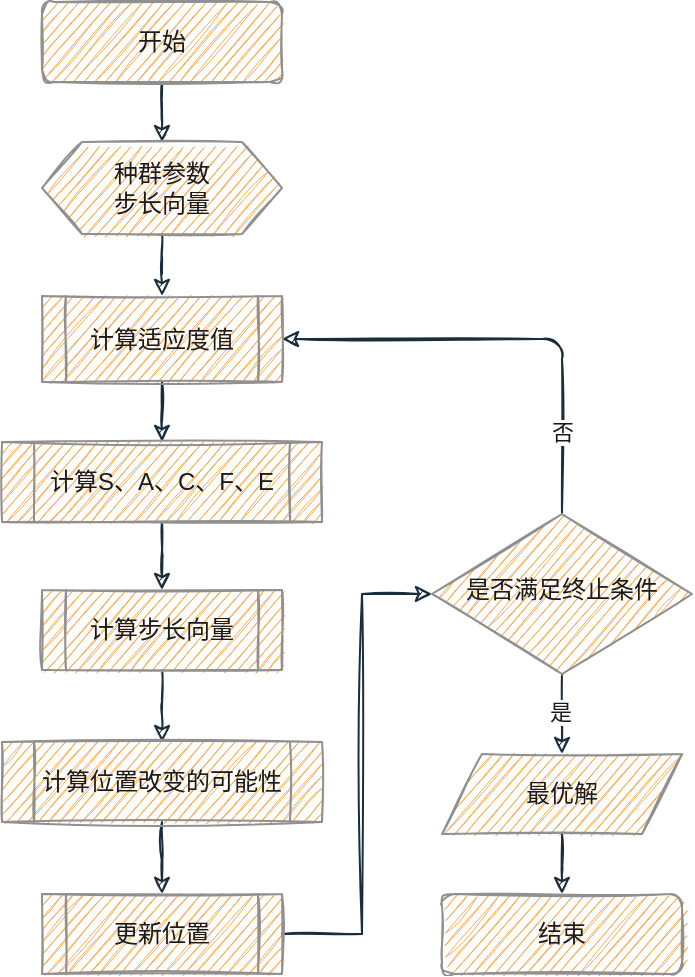 <mxfile version="16.5.6" type="github">
  <diagram id="C5RBs43oDa-KdzZeNtuy" name="Page-1">
    <mxGraphModel dx="1298" dy="654" grid="1" gridSize="10" guides="1" tooltips="1" connect="1" arrows="1" fold="1" page="1" pageScale="1" pageWidth="827" pageHeight="1169" background="none" math="0" shadow="0">
      <root>
        <mxCell id="WIyWlLk6GJQsqaUBKTNV-0" />
        <mxCell id="WIyWlLk6GJQsqaUBKTNV-1" parent="WIyWlLk6GJQsqaUBKTNV-0" />
        <mxCell id="bW9ENUSjx357nEFcthER-5" style="edgeStyle=orthogonalEdgeStyle;rounded=0;orthogonalLoop=1;jettySize=auto;html=1;entryX=0.5;entryY=0;entryDx=0;entryDy=0;sketch=1;labelBackgroundColor=#EEEEEE;strokeColor=#182E3E;fontColor=#1A1A1A;" edge="1" parent="WIyWlLk6GJQsqaUBKTNV-1" source="WIyWlLk6GJQsqaUBKTNV-3" target="bW9ENUSjx357nEFcthER-4">
          <mxGeometry relative="1" as="geometry" />
        </mxCell>
        <mxCell id="WIyWlLk6GJQsqaUBKTNV-3" value="开始" style="rounded=1;whiteSpace=wrap;html=1;fontSize=12;glass=0;strokeWidth=1;shadow=0;sketch=1;fillColor=#F5AB50;strokeColor=#909090;fontColor=#1A1A1A;" parent="WIyWlLk6GJQsqaUBKTNV-1" vertex="1">
          <mxGeometry x="160" y="80" width="120" height="40" as="geometry" />
        </mxCell>
        <mxCell id="bW9ENUSjx357nEFcthER-25" value="" style="edgeStyle=orthogonalEdgeStyle;rounded=0;orthogonalLoop=1;jettySize=auto;html=1;sketch=1;labelBackgroundColor=#EEEEEE;strokeColor=#182E3E;fontColor=#1A1A1A;" edge="1" parent="WIyWlLk6GJQsqaUBKTNV-1" source="WIyWlLk6GJQsqaUBKTNV-6" target="bW9ENUSjx357nEFcthER-24">
          <mxGeometry relative="1" as="geometry">
            <Array as="points">
              <mxPoint x="420" y="470" />
              <mxPoint x="420" y="470" />
            </Array>
          </mxGeometry>
        </mxCell>
        <mxCell id="bW9ENUSjx357nEFcthER-34" value="是" style="edgeLabel;html=1;align=center;verticalAlign=middle;resizable=0;points=[];fontColor=#1A1A1A;" vertex="1" connectable="0" parent="bW9ENUSjx357nEFcthER-25">
          <mxGeometry x="0.226" y="-1" relative="1" as="geometry">
            <mxPoint y="-6" as="offset" />
          </mxGeometry>
        </mxCell>
        <mxCell id="bW9ENUSjx357nEFcthER-31" style="edgeStyle=orthogonalEdgeStyle;curved=0;rounded=1;sketch=1;orthogonalLoop=1;jettySize=auto;html=1;exitX=0.5;exitY=0;exitDx=0;exitDy=0;entryX=1;entryY=0.5;entryDx=0;entryDy=0;fontColor=#1A1A1A;strokeColor=#182E3E;" edge="1" parent="WIyWlLk6GJQsqaUBKTNV-1" source="WIyWlLk6GJQsqaUBKTNV-6" target="bW9ENUSjx357nEFcthER-6">
          <mxGeometry relative="1" as="geometry" />
        </mxCell>
        <mxCell id="bW9ENUSjx357nEFcthER-32" value="否" style="edgeLabel;html=1;align=center;verticalAlign=middle;resizable=0;points=[];fontColor=#1A1A1A;" vertex="1" connectable="0" parent="bW9ENUSjx357nEFcthER-31">
          <mxGeometry x="-0.046" relative="1" as="geometry">
            <mxPoint x="21" y="46" as="offset" />
          </mxGeometry>
        </mxCell>
        <mxCell id="WIyWlLk6GJQsqaUBKTNV-6" value="是否满足终止条件" style="rhombus;whiteSpace=wrap;html=1;shadow=0;fontFamily=Helvetica;fontSize=12;align=center;strokeWidth=1;spacing=6;spacingTop=-4;sketch=1;rounded=0;fillColor=#F5AB50;strokeColor=#909090;fontColor=#1A1A1A;" parent="WIyWlLk6GJQsqaUBKTNV-1" vertex="1">
          <mxGeometry x="355" y="336" width="130" height="80" as="geometry" />
        </mxCell>
        <mxCell id="bW9ENUSjx357nEFcthER-7" value="" style="edgeStyle=orthogonalEdgeStyle;rounded=0;orthogonalLoop=1;jettySize=auto;html=1;sketch=1;labelBackgroundColor=#EEEEEE;strokeColor=#182E3E;fontColor=#1A1A1A;" edge="1" parent="WIyWlLk6GJQsqaUBKTNV-1" source="bW9ENUSjx357nEFcthER-4" target="bW9ENUSjx357nEFcthER-6">
          <mxGeometry relative="1" as="geometry" />
        </mxCell>
        <mxCell id="bW9ENUSjx357nEFcthER-4" value="种群参数&lt;br&gt;步长向量" style="shape=hexagon;perimeter=hexagonPerimeter2;whiteSpace=wrap;html=1;fixedSize=1;size=20;sketch=1;rounded=0;fillColor=#F5AB50;strokeColor=#909090;fontColor=#1A1A1A;" vertex="1" parent="WIyWlLk6GJQsqaUBKTNV-1">
          <mxGeometry x="160" y="150" width="120" height="46" as="geometry" />
        </mxCell>
        <mxCell id="bW9ENUSjx357nEFcthER-20" style="edgeStyle=orthogonalEdgeStyle;rounded=0;orthogonalLoop=1;jettySize=auto;html=1;entryX=0.5;entryY=0;entryDx=0;entryDy=0;sketch=1;labelBackgroundColor=#EEEEEE;strokeColor=#182E3E;fontColor=#1A1A1A;" edge="1" parent="WIyWlLk6GJQsqaUBKTNV-1" source="bW9ENUSjx357nEFcthER-6" target="bW9ENUSjx357nEFcthER-10">
          <mxGeometry relative="1" as="geometry" />
        </mxCell>
        <mxCell id="bW9ENUSjx357nEFcthER-6" value="计算适应度值" style="shape=process;whiteSpace=wrap;html=1;backgroundOutline=1;sketch=1;rounded=0;fillColor=#F5AB50;strokeColor=#909090;fontColor=#1A1A1A;" vertex="1" parent="WIyWlLk6GJQsqaUBKTNV-1">
          <mxGeometry x="160" y="227" width="120" height="43" as="geometry" />
        </mxCell>
        <mxCell id="bW9ENUSjx357nEFcthER-15" value="" style="edgeStyle=orthogonalEdgeStyle;rounded=0;orthogonalLoop=1;jettySize=auto;html=1;sketch=1;labelBackgroundColor=#EEEEEE;strokeColor=#182E3E;fontColor=#1A1A1A;" edge="1" parent="WIyWlLk6GJQsqaUBKTNV-1" source="bW9ENUSjx357nEFcthER-10" target="bW9ENUSjx357nEFcthER-14">
          <mxGeometry relative="1" as="geometry" />
        </mxCell>
        <mxCell id="bW9ENUSjx357nEFcthER-10" value="计算S、A、C、F、E" style="shape=process;whiteSpace=wrap;html=1;backgroundOutline=1;sketch=1;rounded=0;fillColor=#F5AB50;strokeColor=#909090;fontColor=#1A1A1A;" vertex="1" parent="WIyWlLk6GJQsqaUBKTNV-1">
          <mxGeometry x="140" y="300" width="160" height="40" as="geometry" />
        </mxCell>
        <mxCell id="bW9ENUSjx357nEFcthER-17" value="" style="edgeStyle=orthogonalEdgeStyle;rounded=0;orthogonalLoop=1;jettySize=auto;html=1;sketch=1;labelBackgroundColor=#EEEEEE;strokeColor=#182E3E;fontColor=#1A1A1A;" edge="1" parent="WIyWlLk6GJQsqaUBKTNV-1" source="bW9ENUSjx357nEFcthER-14" target="bW9ENUSjx357nEFcthER-16">
          <mxGeometry relative="1" as="geometry" />
        </mxCell>
        <mxCell id="bW9ENUSjx357nEFcthER-14" value="计算步长向量" style="shape=process;whiteSpace=wrap;html=1;backgroundOutline=1;sketch=1;rounded=0;fillColor=#F5AB50;strokeColor=#909090;fontColor=#1A1A1A;" vertex="1" parent="WIyWlLk6GJQsqaUBKTNV-1">
          <mxGeometry x="160" y="374" width="120" height="40" as="geometry" />
        </mxCell>
        <mxCell id="bW9ENUSjx357nEFcthER-19" value="" style="edgeStyle=orthogonalEdgeStyle;rounded=0;orthogonalLoop=1;jettySize=auto;html=1;sketch=1;labelBackgroundColor=#EEEEEE;strokeColor=#182E3E;fontColor=#1A1A1A;" edge="1" parent="WIyWlLk6GJQsqaUBKTNV-1" source="bW9ENUSjx357nEFcthER-16" target="bW9ENUSjx357nEFcthER-18">
          <mxGeometry relative="1" as="geometry" />
        </mxCell>
        <mxCell id="bW9ENUSjx357nEFcthER-16" value="计算位置改变的可能性" style="shape=process;whiteSpace=wrap;html=1;backgroundOutline=1;sketch=1;rounded=0;fillColor=#F5AB50;strokeColor=#909090;fontColor=#1A1A1A;" vertex="1" parent="WIyWlLk6GJQsqaUBKTNV-1">
          <mxGeometry x="140" y="450" width="160" height="40" as="geometry" />
        </mxCell>
        <mxCell id="bW9ENUSjx357nEFcthER-22" style="edgeStyle=orthogonalEdgeStyle;rounded=0;orthogonalLoop=1;jettySize=auto;html=1;entryX=0;entryY=0.5;entryDx=0;entryDy=0;sketch=1;labelBackgroundColor=#EEEEEE;strokeColor=#182E3E;fontColor=#1A1A1A;" edge="1" parent="WIyWlLk6GJQsqaUBKTNV-1" source="bW9ENUSjx357nEFcthER-18" target="WIyWlLk6GJQsqaUBKTNV-6">
          <mxGeometry relative="1" as="geometry">
            <Array as="points">
              <mxPoint x="320" y="546" />
              <mxPoint x="320" y="376" />
            </Array>
          </mxGeometry>
        </mxCell>
        <mxCell id="bW9ENUSjx357nEFcthER-18" value="更新位置" style="shape=process;whiteSpace=wrap;html=1;backgroundOutline=1;sketch=1;rounded=0;fillColor=#F5AB50;strokeColor=#909090;fontColor=#1A1A1A;" vertex="1" parent="WIyWlLk6GJQsqaUBKTNV-1">
          <mxGeometry x="160" y="526" width="120" height="40" as="geometry" />
        </mxCell>
        <mxCell id="bW9ENUSjx357nEFcthER-27" value="" style="edgeStyle=orthogonalEdgeStyle;rounded=0;orthogonalLoop=1;jettySize=auto;html=1;sketch=1;labelBackgroundColor=#EEEEEE;strokeColor=#182E3E;fontColor=#1A1A1A;" edge="1" parent="WIyWlLk6GJQsqaUBKTNV-1" source="bW9ENUSjx357nEFcthER-24" target="bW9ENUSjx357nEFcthER-26">
          <mxGeometry relative="1" as="geometry" />
        </mxCell>
        <mxCell id="bW9ENUSjx357nEFcthER-24" value="最优解" style="shape=parallelogram;perimeter=parallelogramPerimeter;whiteSpace=wrap;html=1;fixedSize=1;sketch=1;rounded=0;fillColor=#F5AB50;strokeColor=#909090;fontColor=#1A1A1A;" vertex="1" parent="WIyWlLk6GJQsqaUBKTNV-1">
          <mxGeometry x="360" y="456" width="120" height="40" as="geometry" />
        </mxCell>
        <mxCell id="bW9ENUSjx357nEFcthER-26" value="结束" style="rounded=1;whiteSpace=wrap;html=1;fontSize=12;glass=0;strokeWidth=1;shadow=0;sketch=1;fillColor=#F5AB50;strokeColor=#909090;fontColor=#1A1A1A;" vertex="1" parent="WIyWlLk6GJQsqaUBKTNV-1">
          <mxGeometry x="360" y="526" width="120" height="40" as="geometry" />
        </mxCell>
      </root>
    </mxGraphModel>
  </diagram>
</mxfile>

